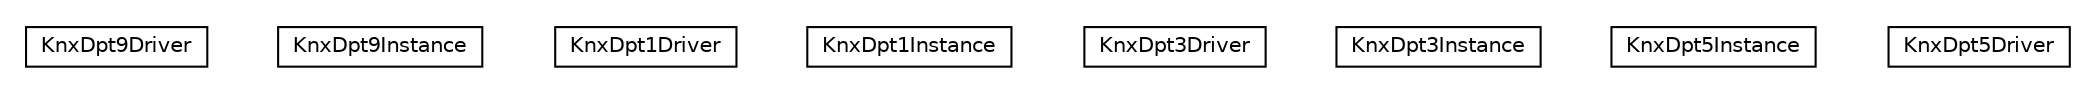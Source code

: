 #!/usr/local/bin/dot
#
# Class diagram 
# Generated by UMLGraph version R5_6-24-gf6e263 (http://www.umlgraph.org/)
#

digraph G {
	edge [fontname="Helvetica",fontsize=10,labelfontname="Helvetica",labelfontsize=10];
	node [fontname="Helvetica",fontsize=10,shape=plaintext];
	nodesep=0.25;
	ranksep=0.5;
	// org.universAAL.lddi.knx.driver.KnxDpt9Driver
	c821258 [label=<<table title="org.universAAL.lddi.knx.driver.KnxDpt9Driver" border="0" cellborder="1" cellspacing="0" cellpadding="2" port="p" href="./KnxDpt9Driver.html">
		<tr><td><table border="0" cellspacing="0" cellpadding="1">
<tr><td align="center" balign="center"> KnxDpt9Driver </td></tr>
		</table></td></tr>
		</table>>, URL="./KnxDpt9Driver.html", fontname="Helvetica", fontcolor="black", fontsize=10.0];
	// org.universAAL.lddi.knx.driver.KnxDpt9Instance
	c821259 [label=<<table title="org.universAAL.lddi.knx.driver.KnxDpt9Instance" border="0" cellborder="1" cellspacing="0" cellpadding="2" port="p" href="./KnxDpt9Instance.html">
		<tr><td><table border="0" cellspacing="0" cellpadding="1">
<tr><td align="center" balign="center"> KnxDpt9Instance </td></tr>
		</table></td></tr>
		</table>>, URL="./KnxDpt9Instance.html", fontname="Helvetica", fontcolor="black", fontsize=10.0];
	// org.universAAL.lddi.knx.driver.KnxDpt1Driver
	c821260 [label=<<table title="org.universAAL.lddi.knx.driver.KnxDpt1Driver" border="0" cellborder="1" cellspacing="0" cellpadding="2" port="p" href="./KnxDpt1Driver.html">
		<tr><td><table border="0" cellspacing="0" cellpadding="1">
<tr><td align="center" balign="center"> KnxDpt1Driver </td></tr>
		</table></td></tr>
		</table>>, URL="./KnxDpt1Driver.html", fontname="Helvetica", fontcolor="black", fontsize=10.0];
	// org.universAAL.lddi.knx.driver.KnxDpt1Instance
	c821261 [label=<<table title="org.universAAL.lddi.knx.driver.KnxDpt1Instance" border="0" cellborder="1" cellspacing="0" cellpadding="2" port="p" href="./KnxDpt1Instance.html">
		<tr><td><table border="0" cellspacing="0" cellpadding="1">
<tr><td align="center" balign="center"> KnxDpt1Instance </td></tr>
		</table></td></tr>
		</table>>, URL="./KnxDpt1Instance.html", fontname="Helvetica", fontcolor="black", fontsize=10.0];
	// org.universAAL.lddi.knx.driver.KnxDpt3Driver
	c821262 [label=<<table title="org.universAAL.lddi.knx.driver.KnxDpt3Driver" border="0" cellborder="1" cellspacing="0" cellpadding="2" port="p" href="./KnxDpt3Driver.html">
		<tr><td><table border="0" cellspacing="0" cellpadding="1">
<tr><td align="center" balign="center"> KnxDpt3Driver </td></tr>
		</table></td></tr>
		</table>>, URL="./KnxDpt3Driver.html", fontname="Helvetica", fontcolor="black", fontsize=10.0];
	// org.universAAL.lddi.knx.driver.KnxDpt3Instance
	c821263 [label=<<table title="org.universAAL.lddi.knx.driver.KnxDpt3Instance" border="0" cellborder="1" cellspacing="0" cellpadding="2" port="p" href="./KnxDpt3Instance.html">
		<tr><td><table border="0" cellspacing="0" cellpadding="1">
<tr><td align="center" balign="center"> KnxDpt3Instance </td></tr>
		</table></td></tr>
		</table>>, URL="./KnxDpt3Instance.html", fontname="Helvetica", fontcolor="black", fontsize=10.0];
	// org.universAAL.lddi.knx.driver.KnxDpt5Instance
	c821264 [label=<<table title="org.universAAL.lddi.knx.driver.KnxDpt5Instance" border="0" cellborder="1" cellspacing="0" cellpadding="2" port="p" href="./KnxDpt5Instance.html">
		<tr><td><table border="0" cellspacing="0" cellpadding="1">
<tr><td align="center" balign="center"> KnxDpt5Instance </td></tr>
		</table></td></tr>
		</table>>, URL="./KnxDpt5Instance.html", fontname="Helvetica", fontcolor="black", fontsize=10.0];
	// org.universAAL.lddi.knx.driver.KnxDpt5Driver
	c821265 [label=<<table title="org.universAAL.lddi.knx.driver.KnxDpt5Driver" border="0" cellborder="1" cellspacing="0" cellpadding="2" port="p" href="./KnxDpt5Driver.html">
		<tr><td><table border="0" cellspacing="0" cellpadding="1">
<tr><td align="center" balign="center"> KnxDpt5Driver </td></tr>
		</table></td></tr>
		</table>>, URL="./KnxDpt5Driver.html", fontname="Helvetica", fontcolor="black", fontsize=10.0];
}

